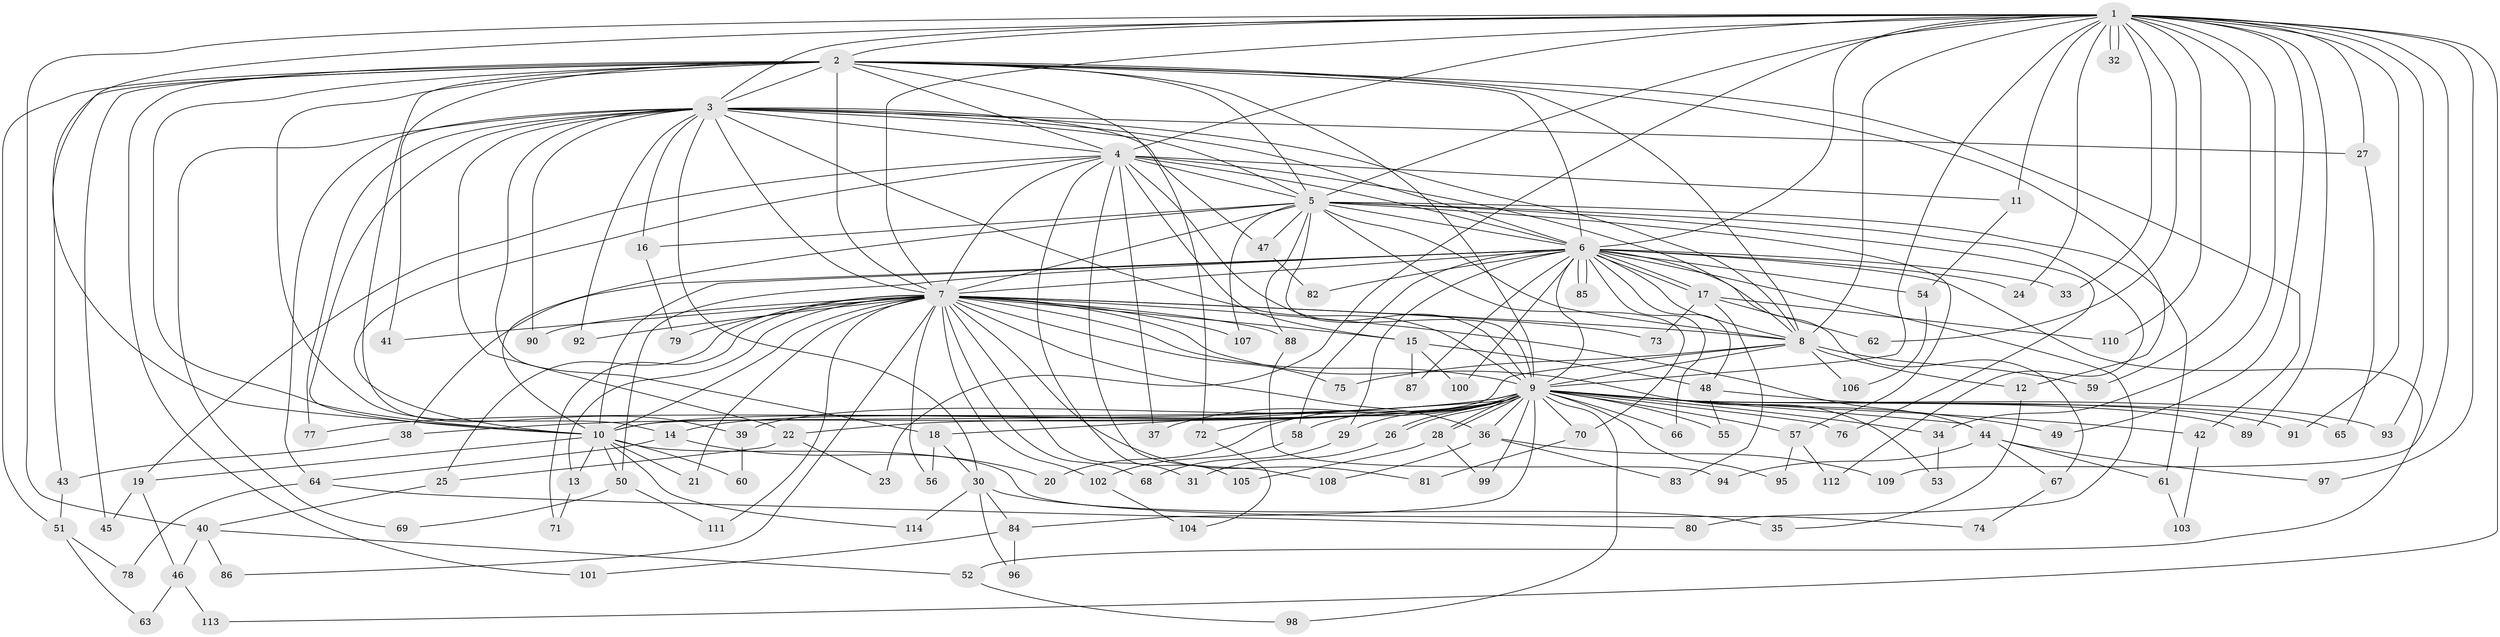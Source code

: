 // coarse degree distribution, {30: 0.017543859649122806, 2: 0.5263157894736842, 3: 0.10526315789473684, 1: 0.22807017543859648, 5: 0.03508771929824561, 13: 0.017543859649122806, 12: 0.017543859649122806, 4: 0.03508771929824561, 26: 0.017543859649122806}
// Generated by graph-tools (version 1.1) at 2025/47/03/04/25 21:47:51]
// undirected, 114 vertices, 253 edges
graph export_dot {
graph [start="1"]
  node [color=gray90,style=filled];
  1;
  2;
  3;
  4;
  5;
  6;
  7;
  8;
  9;
  10;
  11;
  12;
  13;
  14;
  15;
  16;
  17;
  18;
  19;
  20;
  21;
  22;
  23;
  24;
  25;
  26;
  27;
  28;
  29;
  30;
  31;
  32;
  33;
  34;
  35;
  36;
  37;
  38;
  39;
  40;
  41;
  42;
  43;
  44;
  45;
  46;
  47;
  48;
  49;
  50;
  51;
  52;
  53;
  54;
  55;
  56;
  57;
  58;
  59;
  60;
  61;
  62;
  63;
  64;
  65;
  66;
  67;
  68;
  69;
  70;
  71;
  72;
  73;
  74;
  75;
  76;
  77;
  78;
  79;
  80;
  81;
  82;
  83;
  84;
  85;
  86;
  87;
  88;
  89;
  90;
  91;
  92;
  93;
  94;
  95;
  96;
  97;
  98;
  99;
  100;
  101;
  102;
  103;
  104;
  105;
  106;
  107;
  108;
  109;
  110;
  111;
  112;
  113;
  114;
  1 -- 2;
  1 -- 3;
  1 -- 4;
  1 -- 5;
  1 -- 6;
  1 -- 7;
  1 -- 8;
  1 -- 9;
  1 -- 10;
  1 -- 11;
  1 -- 23;
  1 -- 24;
  1 -- 27;
  1 -- 32;
  1 -- 32;
  1 -- 33;
  1 -- 34;
  1 -- 40;
  1 -- 49;
  1 -- 59;
  1 -- 62;
  1 -- 89;
  1 -- 91;
  1 -- 93;
  1 -- 97;
  1 -- 109;
  1 -- 110;
  1 -- 113;
  2 -- 3;
  2 -- 4;
  2 -- 5;
  2 -- 6;
  2 -- 7;
  2 -- 8;
  2 -- 9;
  2 -- 10;
  2 -- 12;
  2 -- 14;
  2 -- 39;
  2 -- 41;
  2 -- 42;
  2 -- 43;
  2 -- 45;
  2 -- 51;
  2 -- 72;
  2 -- 101;
  3 -- 4;
  3 -- 5;
  3 -- 6;
  3 -- 7;
  3 -- 8;
  3 -- 9;
  3 -- 10;
  3 -- 16;
  3 -- 18;
  3 -- 22;
  3 -- 27;
  3 -- 30;
  3 -- 47;
  3 -- 64;
  3 -- 69;
  3 -- 77;
  3 -- 90;
  3 -- 92;
  4 -- 5;
  4 -- 6;
  4 -- 7;
  4 -- 8;
  4 -- 9;
  4 -- 10;
  4 -- 11;
  4 -- 15;
  4 -- 19;
  4 -- 37;
  4 -- 105;
  4 -- 108;
  5 -- 6;
  5 -- 7;
  5 -- 8;
  5 -- 9;
  5 -- 10;
  5 -- 16;
  5 -- 47;
  5 -- 57;
  5 -- 61;
  5 -- 70;
  5 -- 76;
  5 -- 88;
  5 -- 107;
  5 -- 112;
  6 -- 7;
  6 -- 8;
  6 -- 9;
  6 -- 10;
  6 -- 17;
  6 -- 17;
  6 -- 24;
  6 -- 29;
  6 -- 33;
  6 -- 38;
  6 -- 48;
  6 -- 50;
  6 -- 52;
  6 -- 54;
  6 -- 58;
  6 -- 66;
  6 -- 67;
  6 -- 80;
  6 -- 82;
  6 -- 85;
  6 -- 85;
  6 -- 87;
  6 -- 100;
  7 -- 8;
  7 -- 9;
  7 -- 10;
  7 -- 13;
  7 -- 15;
  7 -- 21;
  7 -- 25;
  7 -- 31;
  7 -- 36;
  7 -- 41;
  7 -- 44;
  7 -- 53;
  7 -- 56;
  7 -- 68;
  7 -- 71;
  7 -- 73;
  7 -- 75;
  7 -- 79;
  7 -- 81;
  7 -- 86;
  7 -- 88;
  7 -- 90;
  7 -- 92;
  7 -- 102;
  7 -- 107;
  7 -- 111;
  8 -- 9;
  8 -- 10;
  8 -- 12;
  8 -- 59;
  8 -- 75;
  8 -- 106;
  9 -- 10;
  9 -- 14;
  9 -- 18;
  9 -- 20;
  9 -- 22;
  9 -- 26;
  9 -- 26;
  9 -- 28;
  9 -- 28;
  9 -- 29;
  9 -- 34;
  9 -- 36;
  9 -- 37;
  9 -- 38;
  9 -- 39;
  9 -- 42;
  9 -- 44;
  9 -- 49;
  9 -- 55;
  9 -- 57;
  9 -- 58;
  9 -- 66;
  9 -- 70;
  9 -- 72;
  9 -- 76;
  9 -- 77;
  9 -- 84;
  9 -- 89;
  9 -- 91;
  9 -- 93;
  9 -- 95;
  9 -- 98;
  9 -- 99;
  10 -- 13;
  10 -- 19;
  10 -- 21;
  10 -- 50;
  10 -- 60;
  10 -- 74;
  10 -- 114;
  11 -- 54;
  12 -- 35;
  13 -- 71;
  14 -- 20;
  14 -- 64;
  15 -- 48;
  15 -- 87;
  15 -- 100;
  16 -- 79;
  17 -- 62;
  17 -- 73;
  17 -- 83;
  17 -- 110;
  18 -- 30;
  18 -- 56;
  19 -- 45;
  19 -- 46;
  22 -- 23;
  22 -- 25;
  25 -- 40;
  26 -- 31;
  27 -- 65;
  28 -- 99;
  28 -- 105;
  29 -- 68;
  30 -- 35;
  30 -- 84;
  30 -- 96;
  30 -- 114;
  34 -- 53;
  36 -- 83;
  36 -- 108;
  36 -- 109;
  38 -- 43;
  39 -- 60;
  40 -- 46;
  40 -- 52;
  40 -- 86;
  42 -- 103;
  43 -- 51;
  44 -- 61;
  44 -- 67;
  44 -- 94;
  44 -- 97;
  46 -- 63;
  46 -- 113;
  47 -- 82;
  48 -- 55;
  48 -- 65;
  50 -- 69;
  50 -- 111;
  51 -- 63;
  51 -- 78;
  52 -- 98;
  54 -- 106;
  57 -- 95;
  57 -- 112;
  58 -- 102;
  61 -- 103;
  64 -- 78;
  64 -- 80;
  67 -- 74;
  70 -- 81;
  72 -- 104;
  84 -- 96;
  84 -- 101;
  88 -- 94;
  102 -- 104;
}
